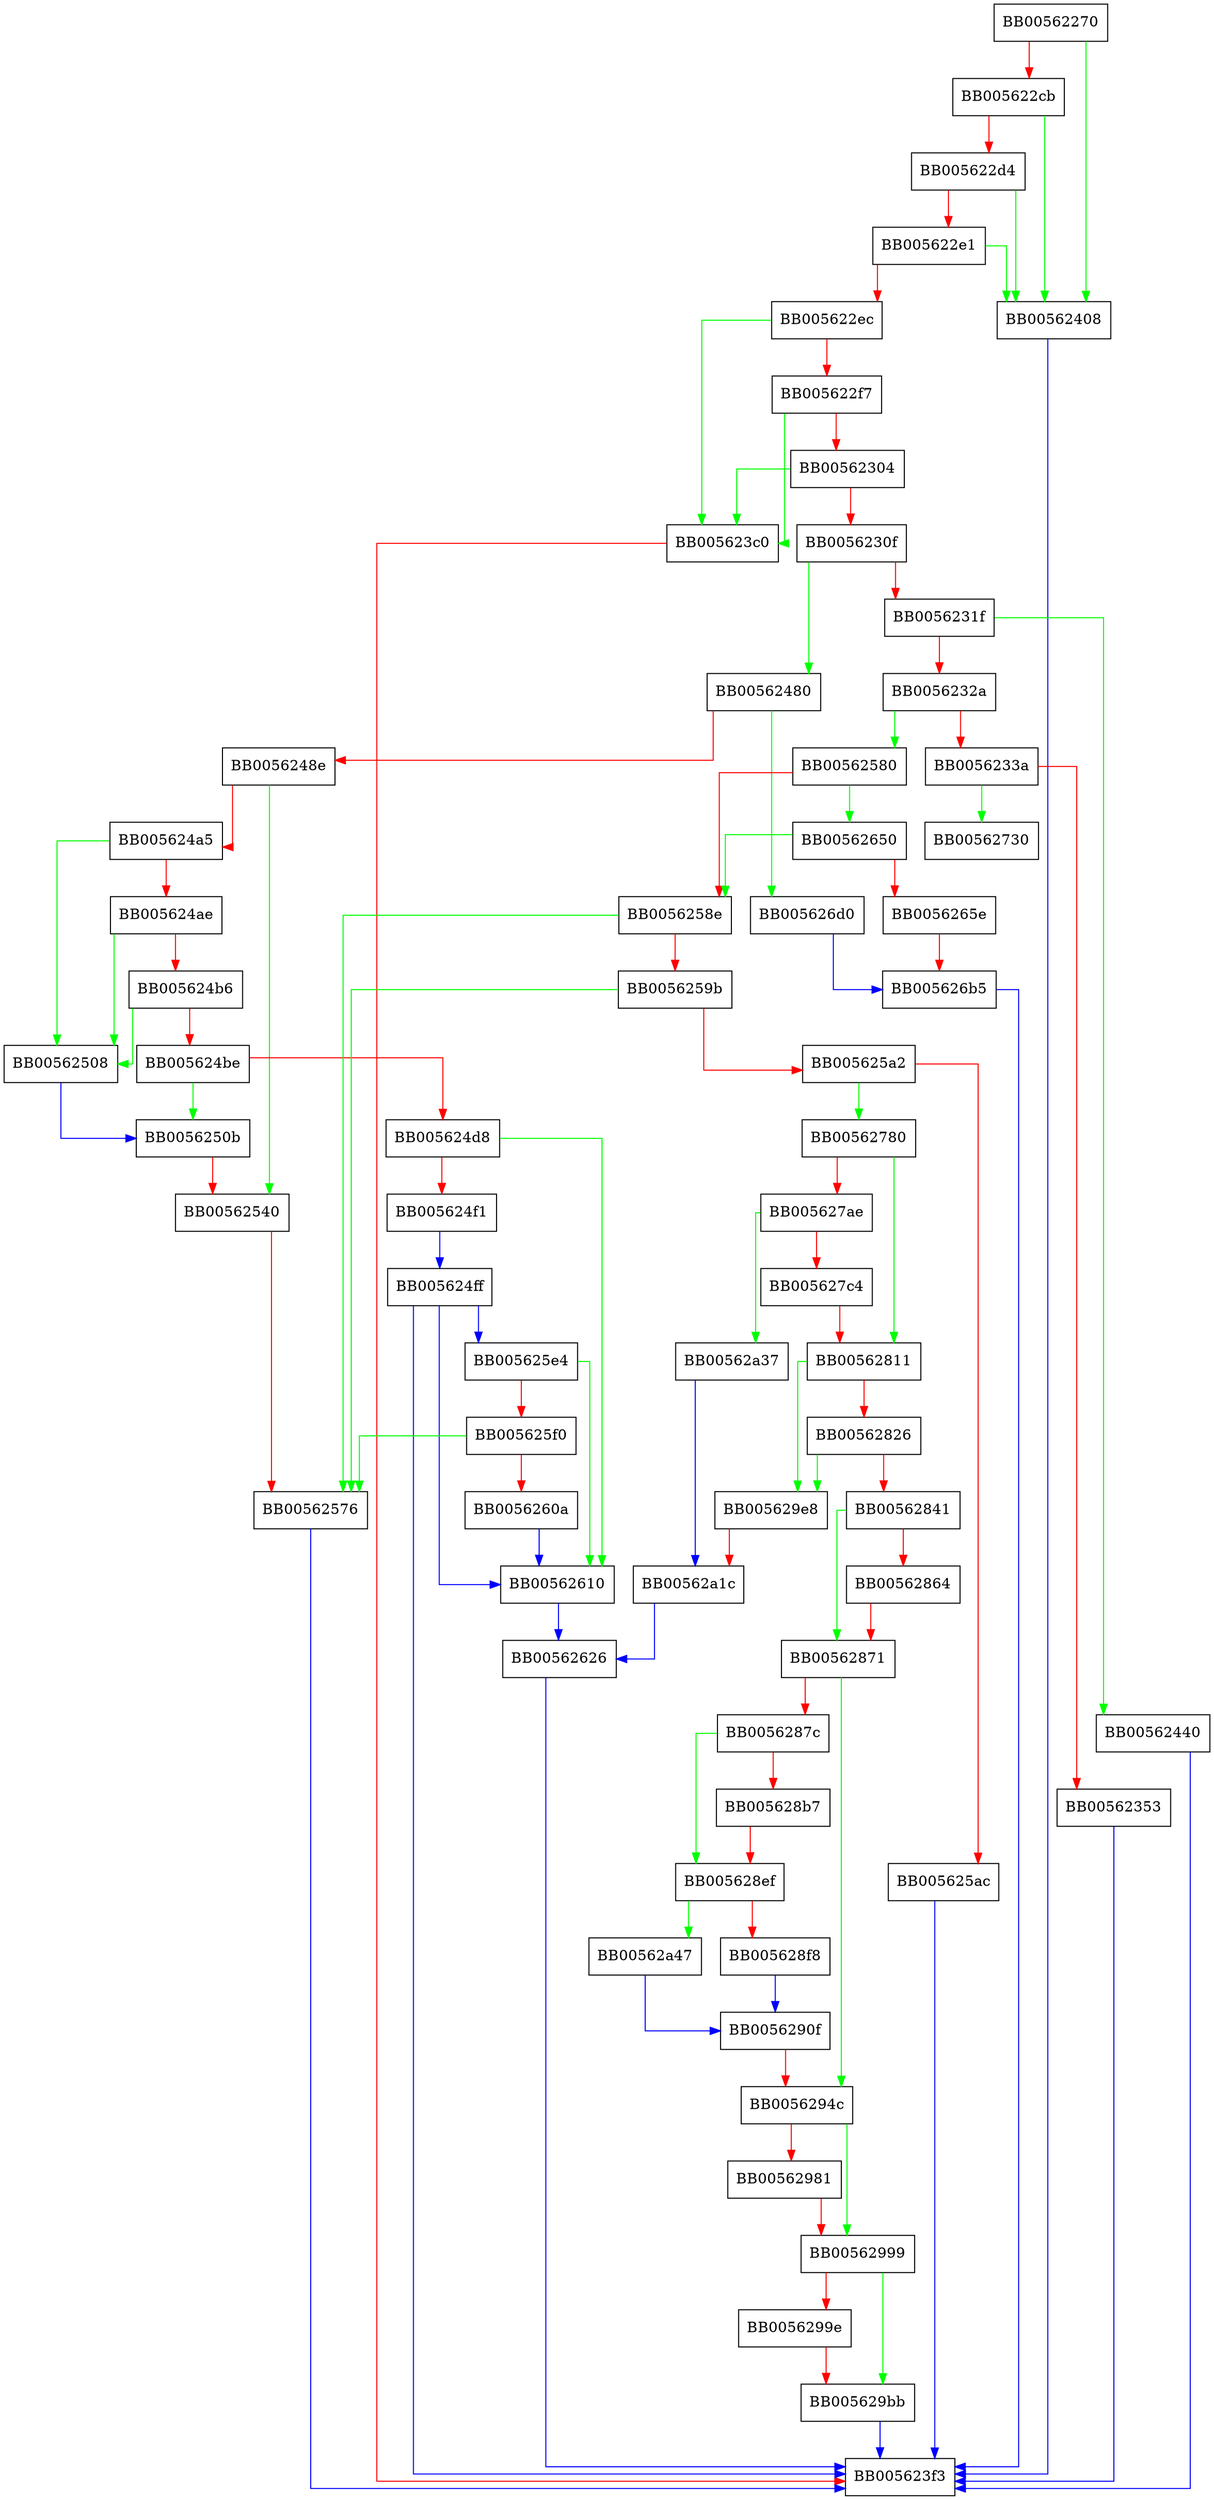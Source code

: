 digraph OSSL_CMP_validate_msg {
  node [shape="box"];
  graph [splines=ortho];
  BB00562270 -> BB00562408 [color="green"];
  BB00562270 -> BB005622cb [color="red"];
  BB005622cb -> BB00562408 [color="green"];
  BB005622cb -> BB005622d4 [color="red"];
  BB005622d4 -> BB00562408 [color="green"];
  BB005622d4 -> BB005622e1 [color="red"];
  BB005622e1 -> BB00562408 [color="green"];
  BB005622e1 -> BB005622ec [color="red"];
  BB005622ec -> BB005623c0 [color="green"];
  BB005622ec -> BB005622f7 [color="red"];
  BB005622f7 -> BB005623c0 [color="green"];
  BB005622f7 -> BB00562304 [color="red"];
  BB00562304 -> BB005623c0 [color="green"];
  BB00562304 -> BB0056230f [color="red"];
  BB0056230f -> BB00562480 [color="green"];
  BB0056230f -> BB0056231f [color="red"];
  BB0056231f -> BB00562440 [color="green"];
  BB0056231f -> BB0056232a [color="red"];
  BB0056232a -> BB00562580 [color="green"];
  BB0056232a -> BB0056233a [color="red"];
  BB0056233a -> BB00562730 [color="green"];
  BB0056233a -> BB00562353 [color="red"];
  BB00562353 -> BB005623f3 [color="blue"];
  BB005623c0 -> BB005623f3 [color="red"];
  BB00562408 -> BB005623f3 [color="blue"];
  BB00562440 -> BB005623f3 [color="blue"];
  BB00562480 -> BB005626d0 [color="green"];
  BB00562480 -> BB0056248e [color="red"];
  BB0056248e -> BB00562540 [color="green"];
  BB0056248e -> BB005624a5 [color="red"];
  BB005624a5 -> BB00562508 [color="green"];
  BB005624a5 -> BB005624ae [color="red"];
  BB005624ae -> BB00562508 [color="green"];
  BB005624ae -> BB005624b6 [color="red"];
  BB005624b6 -> BB00562508 [color="green"];
  BB005624b6 -> BB005624be [color="red"];
  BB005624be -> BB0056250b [color="green"];
  BB005624be -> BB005624d8 [color="red"];
  BB005624d8 -> BB00562610 [color="green"];
  BB005624d8 -> BB005624f1 [color="red"];
  BB005624f1 -> BB005624ff [color="blue"];
  BB005624ff -> BB005623f3 [color="blue"];
  BB005624ff -> BB00562610 [color="blue"];
  BB005624ff -> BB005625e4 [color="blue"];
  BB00562508 -> BB0056250b [color="blue"];
  BB0056250b -> BB00562540 [color="red"];
  BB00562540 -> BB00562576 [color="red"];
  BB00562576 -> BB005623f3 [color="blue"];
  BB00562580 -> BB00562650 [color="green"];
  BB00562580 -> BB0056258e [color="red"];
  BB0056258e -> BB00562576 [color="green"];
  BB0056258e -> BB0056259b [color="red"];
  BB0056259b -> BB00562576 [color="green"];
  BB0056259b -> BB005625a2 [color="red"];
  BB005625a2 -> BB00562780 [color="green"];
  BB005625a2 -> BB005625ac [color="red"];
  BB005625ac -> BB005623f3 [color="blue"];
  BB005625e4 -> BB00562610 [color="green"];
  BB005625e4 -> BB005625f0 [color="red"];
  BB005625f0 -> BB00562576 [color="green"];
  BB005625f0 -> BB0056260a [color="red"];
  BB0056260a -> BB00562610 [color="blue"];
  BB00562610 -> BB00562626 [color="blue"];
  BB00562626 -> BB005623f3 [color="blue"];
  BB00562650 -> BB0056258e [color="green"];
  BB00562650 -> BB0056265e [color="red"];
  BB0056265e -> BB005626b5 [color="red"];
  BB005626b5 -> BB005623f3 [color="blue"];
  BB005626d0 -> BB005626b5 [color="blue"];
  BB00562780 -> BB00562811 [color="green"];
  BB00562780 -> BB005627ae [color="red"];
  BB005627ae -> BB00562a37 [color="green"];
  BB005627ae -> BB005627c4 [color="red"];
  BB005627c4 -> BB00562811 [color="red"];
  BB00562811 -> BB005629e8 [color="green"];
  BB00562811 -> BB00562826 [color="red"];
  BB00562826 -> BB005629e8 [color="green"];
  BB00562826 -> BB00562841 [color="red"];
  BB00562841 -> BB00562871 [color="green"];
  BB00562841 -> BB00562864 [color="red"];
  BB00562864 -> BB00562871 [color="red"];
  BB00562871 -> BB0056294c [color="green"];
  BB00562871 -> BB0056287c [color="red"];
  BB0056287c -> BB005628ef [color="green"];
  BB0056287c -> BB005628b7 [color="red"];
  BB005628b7 -> BB005628ef [color="red"];
  BB005628ef -> BB00562a47 [color="green"];
  BB005628ef -> BB005628f8 [color="red"];
  BB005628f8 -> BB0056290f [color="blue"];
  BB0056290f -> BB0056294c [color="red"];
  BB0056294c -> BB00562999 [color="green"];
  BB0056294c -> BB00562981 [color="red"];
  BB00562981 -> BB00562999 [color="red"];
  BB00562999 -> BB005629bb [color="green"];
  BB00562999 -> BB0056299e [color="red"];
  BB0056299e -> BB005629bb [color="red"];
  BB005629bb -> BB005623f3 [color="blue"];
  BB005629e8 -> BB00562a1c [color="red"];
  BB00562a1c -> BB00562626 [color="blue"];
  BB00562a37 -> BB00562a1c [color="blue"];
  BB00562a47 -> BB0056290f [color="blue"];
}